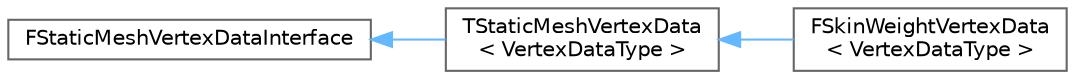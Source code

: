 digraph "Graphical Class Hierarchy"
{
 // INTERACTIVE_SVG=YES
 // LATEX_PDF_SIZE
  bgcolor="transparent";
  edge [fontname=Helvetica,fontsize=10,labelfontname=Helvetica,labelfontsize=10];
  node [fontname=Helvetica,fontsize=10,shape=box,height=0.2,width=0.4];
  rankdir="LR";
  Node0 [id="Node000000",label="FStaticMeshVertexDataInterface",height=0.2,width=0.4,color="grey40", fillcolor="white", style="filled",URL="$d4/dda/classFStaticMeshVertexDataInterface.html",tooltip="An interface to the static-mesh vertex data storage type."];
  Node0 -> Node1 [id="edge5153_Node000000_Node000001",dir="back",color="steelblue1",style="solid",tooltip=" "];
  Node1 [id="Node000001",label="TStaticMeshVertexData\l\< VertexDataType \>",height=0.2,width=0.4,color="grey40", fillcolor="white", style="filled",URL="$df/d0c/classTStaticMeshVertexData.html",tooltip="The implementation of the static mesh vertex data storage type."];
  Node1 -> Node2 [id="edge5154_Node000001_Node000002",dir="back",color="steelblue1",style="solid",tooltip=" "];
  Node2 [id="Node000002",label="FSkinWeightVertexData\l\< VertexDataType \>",height=0.2,width=0.4,color="grey40", fillcolor="white", style="filled",URL="$d4/d6d/classFSkinWeightVertexData.html",tooltip="The implementation of the skin weight vertex data storage type."];
}
